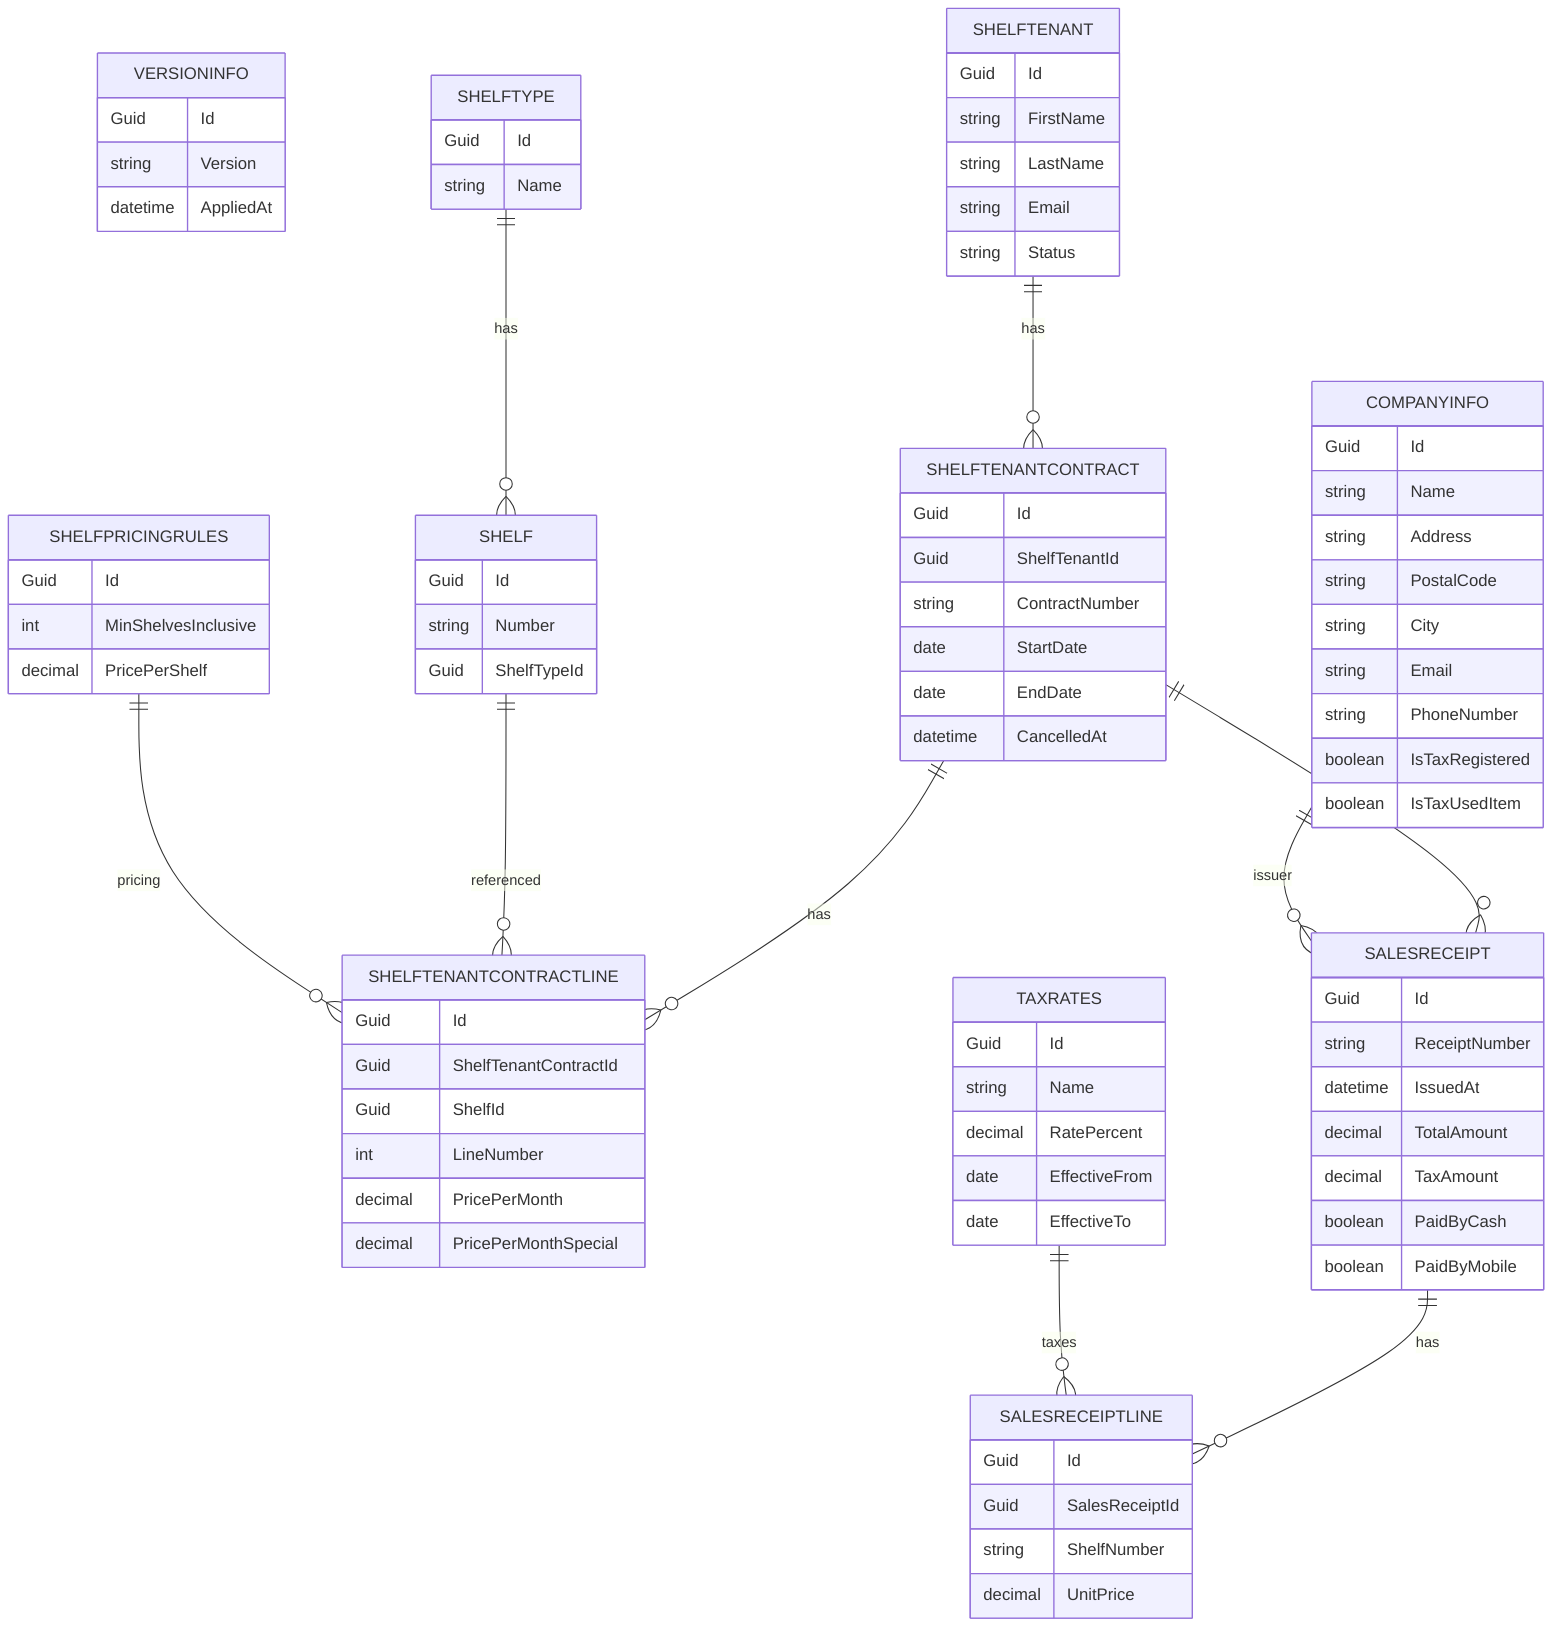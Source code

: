 ﻿erDiagram
    VERSIONINFO {
        Guid Id
        string Version
        datetime AppliedAt
    }

    COMPANYINFO {
        Guid Id
        string Name
        string Address
        string PostalCode
        string City
        string Email
        string PhoneNumber
        boolean IsTaxRegistered
        boolean IsTaxUsedItem
    }

    SHELFTYPE {
        Guid Id
        string Name
    }

    SHELF {
        Guid Id
        string Number
        Guid ShelfTypeId
    }

    SHELFTENANT {
        Guid Id
        string FirstName
        string LastName
        string Email
        string Status
    }

    SHELFTENANTCONTRACT {
        Guid Id
        Guid ShelfTenantId
        string ContractNumber
        date StartDate
        date EndDate
        datetime CancelledAt
    }

    SHELFTENANTCONTRACTLINE {
        Guid Id
        Guid ShelfTenantContractId
        Guid ShelfId
        int LineNumber
        decimal PricePerMonth
        decimal PricePerMonthSpecial
    }

    SHELFPRICINGRULES {
        Guid Id
        int MinShelvesInclusive
        decimal PricePerShelf
    }

    TAXRATES {
        Guid Id
        string Name
        decimal RatePercent
        date EffectiveFrom
        date EffectiveTo
    }

    SALESRECEIPT {
        Guid Id
        string ReceiptNumber
        datetime IssuedAt
        decimal TotalAmount
        decimal TaxAmount
        boolean PaidByCash
        boolean PaidByMobile
    }

    SALESRECEIPTLINE {
        Guid Id
        Guid SalesReceiptId
        string ShelfNumber
        decimal UnitPrice
    }

    SHELFTYPE ||--o{ SHELF : has
    SHELFTENANT ||--o{ SHELFTENANTCONTRACT : has
    SHELFTENANTCONTRACT ||--o{ SHELFTENANTCONTRACTLINE : has
    SHELF ||--o{ SHELFTENANTCONTRACTLINE : referenced
    SALESRECEIPT ||--o{ SALESRECEIPTLINE : has
    SHELFTENANTCONTRACT ||--o{ SALESRECEIPT : source
    TAXRATES ||--o{ SALESRECEIPTLINE : taxes
    SHELFPRICINGRULES ||--o{ SHELFTENANTCONTRACTLINE : pricing
    COMPANYINFO ||--o{ SALESRECEIPT : issuer